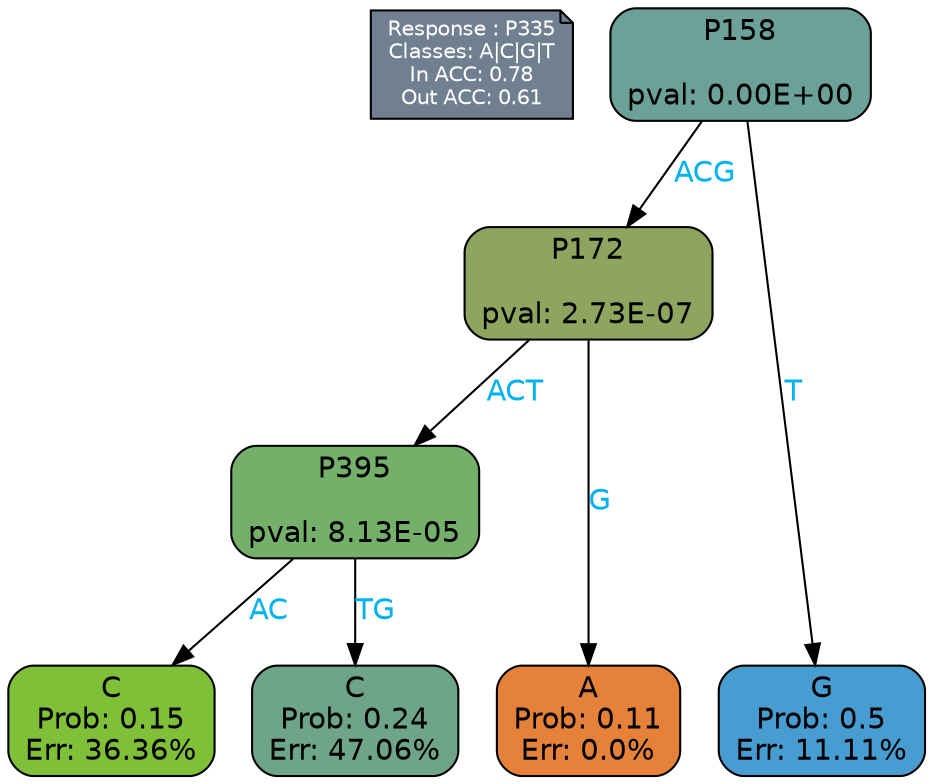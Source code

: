 digraph Tree {
node [shape=box, style="filled, rounded", color="black", fontname=helvetica] ;
graph [ranksep=equally, splines=polylines, bgcolor=transparent, dpi=600] ;
edge [fontname=helvetica] ;
LEGEND [label="Response : P335
Classes: A|C|G|T
In ACC: 0.78
Out ACC: 0.61
",shape=note,align=left,style=filled,fillcolor="slategray",fontcolor="white",fontsize=10];1 [label="P158

pval: 0.00E+00", fillcolor="#6ba198"] ;
2 [label="P172

pval: 2.73E-07", fillcolor="#8ea55f"] ;
3 [label="P395

pval: 8.13E-05", fillcolor="#75b06a"] ;
4 [label="C
Prob: 0.15
Err: 36.36%", fillcolor="#80c039"] ;
5 [label="C
Prob: 0.24
Err: 47.06%", fillcolor="#6ea589"] ;
6 [label="A
Prob: 0.11
Err: 0.0%", fillcolor="#e58139"] ;
7 [label="G
Prob: 0.5
Err: 11.11%", fillcolor="#479cd1"] ;
1 -> 2 [label="ACG",fontcolor=deepskyblue2] ;
1 -> 7 [label="T",fontcolor=deepskyblue2] ;
2 -> 3 [label="ACT",fontcolor=deepskyblue2] ;
2 -> 6 [label="G",fontcolor=deepskyblue2] ;
3 -> 4 [label="AC",fontcolor=deepskyblue2] ;
3 -> 5 [label="TG",fontcolor=deepskyblue2] ;
{rank = same; 4;5;6;7;}{rank = same; LEGEND;1;}}